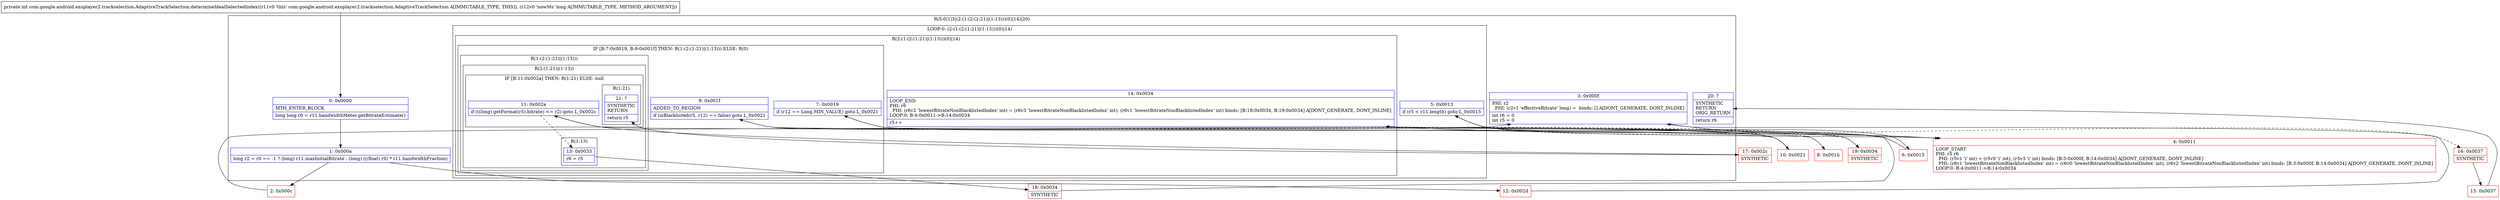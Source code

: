 digraph "CFG forcom.google.android.exoplayer2.trackselection.AdaptiveTrackSelection.determineIdealSelectedIndex(J)I" {
subgraph cluster_Region_1940874404 {
label = "R(5:0|1|3|(2:(1:(2:(1:21)|(1:13)))(0)|14)|20)";
node [shape=record,color=blue];
Node_0 [shape=record,label="{0\:\ 0x0000|MTH_ENTER_BLOCK\l|long long r0 = r11.bandwidthMeter.getBitrateEstimate()\l}"];
Node_1 [shape=record,label="{1\:\ 0x000a|long r2 = r0 == \-1 ? (long) r11.maxInitialBitrate : (long) (((float) r0) * r11.bandwidthFraction)\l}"];
Node_3 [shape=record,label="{3\:\ 0x000f|PHI: r2 \l  PHI: (r2v1 'effectiveBitrate' long) =  binds: [] A[DONT_GENERATE, DONT_INLINE]\l|int r6 = 0\lint r5 = 0\l}"];
subgraph cluster_LoopRegion_1130192601 {
label = "LOOP:0: (2:(1:(2:(1:21)|(1:13)))(0)|14)";
node [shape=record,color=blue];
Node_5 [shape=record,label="{5\:\ 0x0013|if (r5 \< r11.length) goto L_0x0015\l}"];
subgraph cluster_Region_1272940626 {
label = "R(2:(1:(2:(1:21)|(1:13)))(0)|14)";
node [shape=record,color=blue];
subgraph cluster_IfRegion_734183075 {
label = "IF [B:7:0x0019, B:9:0x001f] THEN: R(1:(2:(1:21)|(1:13))) ELSE: R(0)";
node [shape=record,color=blue];
Node_7 [shape=record,label="{7\:\ 0x0019|if (r12 == Long.MIN_VALUE) goto L_0x0021\l}"];
Node_9 [shape=record,label="{9\:\ 0x001f|ADDED_TO_REGION\l|if (isBlacklisted(r5, r12) == false) goto L_0x0021\l}"];
subgraph cluster_Region_1692284282 {
label = "R(1:(2:(1:21)|(1:13)))";
node [shape=record,color=blue];
subgraph cluster_Region_1990671919 {
label = "R(2:(1:21)|(1:13))";
node [shape=record,color=blue];
subgraph cluster_IfRegion_1022071512 {
label = "IF [B:11:0x002a] THEN: R(1:21) ELSE: null";
node [shape=record,color=blue];
Node_11 [shape=record,label="{11\:\ 0x002a|if (((long) getFormat(r5).bitrate) \<= r2) goto L_0x002c\l}"];
subgraph cluster_Region_1089770809 {
label = "R(1:21)";
node [shape=record,color=blue];
Node_21 [shape=record,label="{21\:\ ?|SYNTHETIC\lRETURN\l|return r5\l}"];
}
}
subgraph cluster_Region_1610705793 {
label = "R(1:13)";
node [shape=record,color=blue];
Node_13 [shape=record,label="{13\:\ 0x0033|r6 = r5\l}"];
}
}
}
subgraph cluster_Region_322817679 {
label = "R(0)";
node [shape=record,color=blue];
}
}
Node_14 [shape=record,label="{14\:\ 0x0034|LOOP_END\lPHI: r6 \l  PHI: (r6v2 'lowestBitrateNonBlacklistedIndex' int) = (r6v3 'lowestBitrateNonBlacklistedIndex' int), (r6v1 'lowestBitrateNonBlacklistedIndex' int) binds: [B:18:0x0034, B:19:0x0034] A[DONT_GENERATE, DONT_INLINE]\lLOOP:0: B:4:0x0011\-\>B:14:0x0034\l|r5++\l}"];
}
}
Node_20 [shape=record,label="{20\:\ ?|SYNTHETIC\lRETURN\lORIG_RETURN\l|return r6\l}"];
}
Node_2 [shape=record,color=red,label="{2\:\ 0x000c}"];
Node_4 [shape=record,color=red,label="{4\:\ 0x0011|LOOP_START\lPHI: r5 r6 \l  PHI: (r5v1 'i' int) = (r5v0 'i' int), (r5v3 'i' int) binds: [B:3:0x000f, B:14:0x0034] A[DONT_GENERATE, DONT_INLINE]\l  PHI: (r6v1 'lowestBitrateNonBlacklistedIndex' int) = (r6v0 'lowestBitrateNonBlacklistedIndex' int), (r6v2 'lowestBitrateNonBlacklistedIndex' int) binds: [B:3:0x000f, B:14:0x0034] A[DONT_GENERATE, DONT_INLINE]\lLOOP:0: B:4:0x0011\-\>B:14:0x0034\l}"];
Node_6 [shape=record,color=red,label="{6\:\ 0x0015}"];
Node_8 [shape=record,color=red,label="{8\:\ 0x001b}"];
Node_10 [shape=record,color=red,label="{10\:\ 0x0021}"];
Node_12 [shape=record,color=red,label="{12\:\ 0x002d}"];
Node_15 [shape=record,color=red,label="{15\:\ 0x0037}"];
Node_16 [shape=record,color=red,label="{16\:\ 0x0037|SYNTHETIC\l}"];
Node_17 [shape=record,color=red,label="{17\:\ 0x002c|SYNTHETIC\l}"];
Node_18 [shape=record,color=red,label="{18\:\ 0x0034|SYNTHETIC\l}"];
Node_19 [shape=record,color=red,label="{19\:\ 0x0034|SYNTHETIC\l}"];
MethodNode[shape=record,label="{private int com.google.android.exoplayer2.trackselection.AdaptiveTrackSelection.determineIdealSelectedIndex((r11v0 'this' com.google.android.exoplayer2.trackselection.AdaptiveTrackSelection A[IMMUTABLE_TYPE, THIS]), (r12v0 'nowMs' long A[IMMUTABLE_TYPE, METHOD_ARGUMENT])) }"];
MethodNode -> Node_0;
Node_0 -> Node_1;
Node_1 -> Node_2;
Node_1 -> Node_12;
Node_3 -> Node_4;
Node_5 -> Node_6;
Node_5 -> Node_16[style=dashed];
Node_7 -> Node_8[style=dashed];
Node_7 -> Node_10;
Node_9 -> Node_10;
Node_9 -> Node_19[style=dashed];
Node_11 -> Node_13[style=dashed];
Node_11 -> Node_17;
Node_13 -> Node_18;
Node_14 -> Node_4;
Node_2 -> Node_3;
Node_4 -> Node_5;
Node_6 -> Node_7;
Node_8 -> Node_9;
Node_10 -> Node_11;
Node_12 -> Node_3;
Node_15 -> Node_20;
Node_16 -> Node_15;
Node_17 -> Node_21;
Node_18 -> Node_14;
Node_19 -> Node_14;
}

